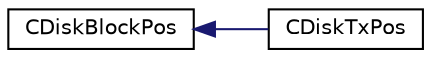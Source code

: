 digraph "Graphical Class Hierarchy"
{
 // LATEX_PDF_SIZE
  edge [fontname="Helvetica",fontsize="10",labelfontname="Helvetica",labelfontsize="10"];
  node [fontname="Helvetica",fontsize="10",shape=record];
  rankdir="LR";
  Node0 [label="CDiskBlockPos",height=0.2,width=0.4,color="black", fillcolor="white", style="filled",URL="$struct_c_disk_block_pos.html",tooltip=" "];
  Node0 -> Node1 [dir="back",color="midnightblue",fontsize="10",style="solid",fontname="Helvetica"];
  Node1 [label="CDiskTxPos",height=0.2,width=0.4,color="black", fillcolor="white", style="filled",URL="$struct_c_disk_tx_pos.html",tooltip=" "];
}
